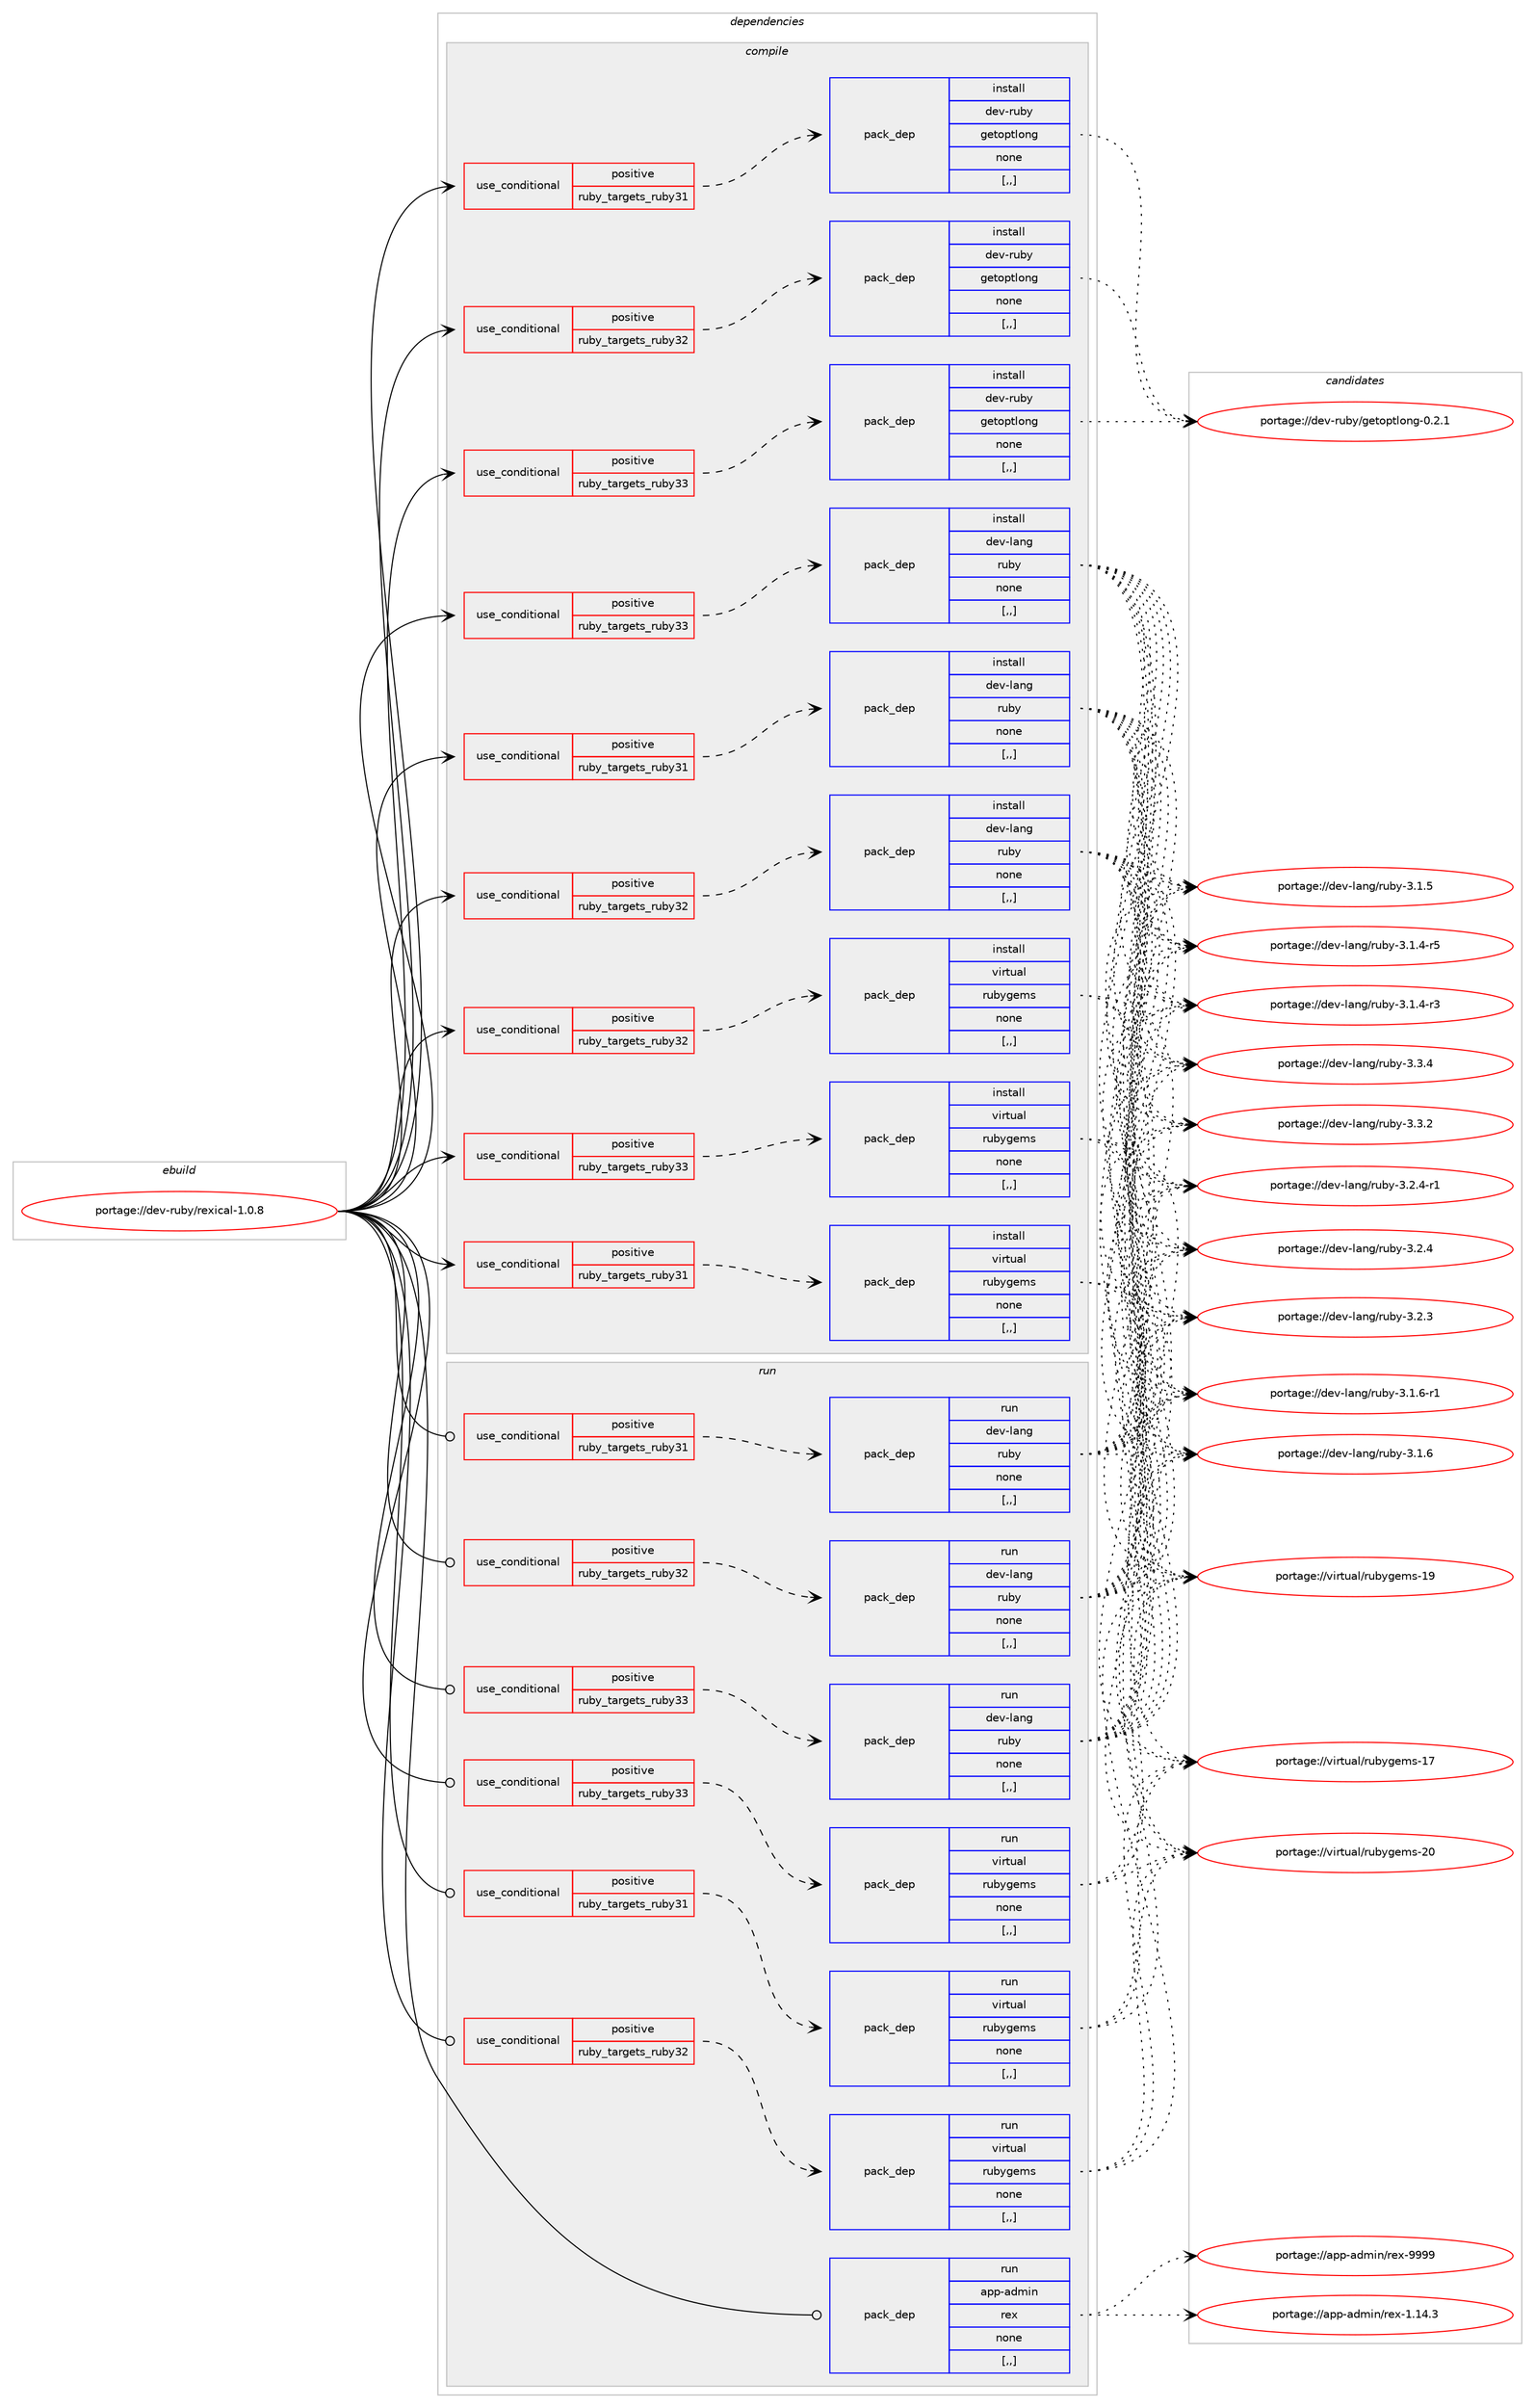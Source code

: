 digraph prolog {

# *************
# Graph options
# *************

newrank=true;
concentrate=true;
compound=true;
graph [rankdir=LR,fontname=Helvetica,fontsize=10,ranksep=1.5];#, ranksep=2.5, nodesep=0.2];
edge  [arrowhead=vee];
node  [fontname=Helvetica,fontsize=10];

# **********
# The ebuild
# **********

subgraph cluster_leftcol {
color=gray;
rank=same;
label=<<i>ebuild</i>>;
id [label="portage://dev-ruby/rexical-1.0.8", color=red, width=4, href="../dev-ruby/rexical-1.0.8.svg"];
}

# ****************
# The dependencies
# ****************

subgraph cluster_midcol {
color=gray;
label=<<i>dependencies</i>>;
subgraph cluster_compile {
fillcolor="#eeeeee";
style=filled;
label=<<i>compile</i>>;
subgraph cond54083 {
dependency197540 [label=<<TABLE BORDER="0" CELLBORDER="1" CELLSPACING="0" CELLPADDING="4"><TR><TD ROWSPAN="3" CELLPADDING="10">use_conditional</TD></TR><TR><TD>positive</TD></TR><TR><TD>ruby_targets_ruby31</TD></TR></TABLE>>, shape=none, color=red];
subgraph pack142109 {
dependency197541 [label=<<TABLE BORDER="0" CELLBORDER="1" CELLSPACING="0" CELLPADDING="4" WIDTH="220"><TR><TD ROWSPAN="6" CELLPADDING="30">pack_dep</TD></TR><TR><TD WIDTH="110">install</TD></TR><TR><TD>dev-lang</TD></TR><TR><TD>ruby</TD></TR><TR><TD>none</TD></TR><TR><TD>[,,]</TD></TR></TABLE>>, shape=none, color=blue];
}
dependency197540:e -> dependency197541:w [weight=20,style="dashed",arrowhead="vee"];
}
id:e -> dependency197540:w [weight=20,style="solid",arrowhead="vee"];
subgraph cond54084 {
dependency197542 [label=<<TABLE BORDER="0" CELLBORDER="1" CELLSPACING="0" CELLPADDING="4"><TR><TD ROWSPAN="3" CELLPADDING="10">use_conditional</TD></TR><TR><TD>positive</TD></TR><TR><TD>ruby_targets_ruby31</TD></TR></TABLE>>, shape=none, color=red];
subgraph pack142110 {
dependency197543 [label=<<TABLE BORDER="0" CELLBORDER="1" CELLSPACING="0" CELLPADDING="4" WIDTH="220"><TR><TD ROWSPAN="6" CELLPADDING="30">pack_dep</TD></TR><TR><TD WIDTH="110">install</TD></TR><TR><TD>dev-ruby</TD></TR><TR><TD>getoptlong</TD></TR><TR><TD>none</TD></TR><TR><TD>[,,]</TD></TR></TABLE>>, shape=none, color=blue];
}
dependency197542:e -> dependency197543:w [weight=20,style="dashed",arrowhead="vee"];
}
id:e -> dependency197542:w [weight=20,style="solid",arrowhead="vee"];
subgraph cond54085 {
dependency197544 [label=<<TABLE BORDER="0" CELLBORDER="1" CELLSPACING="0" CELLPADDING="4"><TR><TD ROWSPAN="3" CELLPADDING="10">use_conditional</TD></TR><TR><TD>positive</TD></TR><TR><TD>ruby_targets_ruby31</TD></TR></TABLE>>, shape=none, color=red];
subgraph pack142111 {
dependency197545 [label=<<TABLE BORDER="0" CELLBORDER="1" CELLSPACING="0" CELLPADDING="4" WIDTH="220"><TR><TD ROWSPAN="6" CELLPADDING="30">pack_dep</TD></TR><TR><TD WIDTH="110">install</TD></TR><TR><TD>virtual</TD></TR><TR><TD>rubygems</TD></TR><TR><TD>none</TD></TR><TR><TD>[,,]</TD></TR></TABLE>>, shape=none, color=blue];
}
dependency197544:e -> dependency197545:w [weight=20,style="dashed",arrowhead="vee"];
}
id:e -> dependency197544:w [weight=20,style="solid",arrowhead="vee"];
subgraph cond54086 {
dependency197546 [label=<<TABLE BORDER="0" CELLBORDER="1" CELLSPACING="0" CELLPADDING="4"><TR><TD ROWSPAN="3" CELLPADDING="10">use_conditional</TD></TR><TR><TD>positive</TD></TR><TR><TD>ruby_targets_ruby32</TD></TR></TABLE>>, shape=none, color=red];
subgraph pack142112 {
dependency197547 [label=<<TABLE BORDER="0" CELLBORDER="1" CELLSPACING="0" CELLPADDING="4" WIDTH="220"><TR><TD ROWSPAN="6" CELLPADDING="30">pack_dep</TD></TR><TR><TD WIDTH="110">install</TD></TR><TR><TD>dev-lang</TD></TR><TR><TD>ruby</TD></TR><TR><TD>none</TD></TR><TR><TD>[,,]</TD></TR></TABLE>>, shape=none, color=blue];
}
dependency197546:e -> dependency197547:w [weight=20,style="dashed",arrowhead="vee"];
}
id:e -> dependency197546:w [weight=20,style="solid",arrowhead="vee"];
subgraph cond54087 {
dependency197548 [label=<<TABLE BORDER="0" CELLBORDER="1" CELLSPACING="0" CELLPADDING="4"><TR><TD ROWSPAN="3" CELLPADDING="10">use_conditional</TD></TR><TR><TD>positive</TD></TR><TR><TD>ruby_targets_ruby32</TD></TR></TABLE>>, shape=none, color=red];
subgraph pack142113 {
dependency197549 [label=<<TABLE BORDER="0" CELLBORDER="1" CELLSPACING="0" CELLPADDING="4" WIDTH="220"><TR><TD ROWSPAN="6" CELLPADDING="30">pack_dep</TD></TR><TR><TD WIDTH="110">install</TD></TR><TR><TD>dev-ruby</TD></TR><TR><TD>getoptlong</TD></TR><TR><TD>none</TD></TR><TR><TD>[,,]</TD></TR></TABLE>>, shape=none, color=blue];
}
dependency197548:e -> dependency197549:w [weight=20,style="dashed",arrowhead="vee"];
}
id:e -> dependency197548:w [weight=20,style="solid",arrowhead="vee"];
subgraph cond54088 {
dependency197550 [label=<<TABLE BORDER="0" CELLBORDER="1" CELLSPACING="0" CELLPADDING="4"><TR><TD ROWSPAN="3" CELLPADDING="10">use_conditional</TD></TR><TR><TD>positive</TD></TR><TR><TD>ruby_targets_ruby32</TD></TR></TABLE>>, shape=none, color=red];
subgraph pack142114 {
dependency197551 [label=<<TABLE BORDER="0" CELLBORDER="1" CELLSPACING="0" CELLPADDING="4" WIDTH="220"><TR><TD ROWSPAN="6" CELLPADDING="30">pack_dep</TD></TR><TR><TD WIDTH="110">install</TD></TR><TR><TD>virtual</TD></TR><TR><TD>rubygems</TD></TR><TR><TD>none</TD></TR><TR><TD>[,,]</TD></TR></TABLE>>, shape=none, color=blue];
}
dependency197550:e -> dependency197551:w [weight=20,style="dashed",arrowhead="vee"];
}
id:e -> dependency197550:w [weight=20,style="solid",arrowhead="vee"];
subgraph cond54089 {
dependency197552 [label=<<TABLE BORDER="0" CELLBORDER="1" CELLSPACING="0" CELLPADDING="4"><TR><TD ROWSPAN="3" CELLPADDING="10">use_conditional</TD></TR><TR><TD>positive</TD></TR><TR><TD>ruby_targets_ruby33</TD></TR></TABLE>>, shape=none, color=red];
subgraph pack142115 {
dependency197553 [label=<<TABLE BORDER="0" CELLBORDER="1" CELLSPACING="0" CELLPADDING="4" WIDTH="220"><TR><TD ROWSPAN="6" CELLPADDING="30">pack_dep</TD></TR><TR><TD WIDTH="110">install</TD></TR><TR><TD>dev-lang</TD></TR><TR><TD>ruby</TD></TR><TR><TD>none</TD></TR><TR><TD>[,,]</TD></TR></TABLE>>, shape=none, color=blue];
}
dependency197552:e -> dependency197553:w [weight=20,style="dashed",arrowhead="vee"];
}
id:e -> dependency197552:w [weight=20,style="solid",arrowhead="vee"];
subgraph cond54090 {
dependency197554 [label=<<TABLE BORDER="0" CELLBORDER="1" CELLSPACING="0" CELLPADDING="4"><TR><TD ROWSPAN="3" CELLPADDING="10">use_conditional</TD></TR><TR><TD>positive</TD></TR><TR><TD>ruby_targets_ruby33</TD></TR></TABLE>>, shape=none, color=red];
subgraph pack142116 {
dependency197555 [label=<<TABLE BORDER="0" CELLBORDER="1" CELLSPACING="0" CELLPADDING="4" WIDTH="220"><TR><TD ROWSPAN="6" CELLPADDING="30">pack_dep</TD></TR><TR><TD WIDTH="110">install</TD></TR><TR><TD>dev-ruby</TD></TR><TR><TD>getoptlong</TD></TR><TR><TD>none</TD></TR><TR><TD>[,,]</TD></TR></TABLE>>, shape=none, color=blue];
}
dependency197554:e -> dependency197555:w [weight=20,style="dashed",arrowhead="vee"];
}
id:e -> dependency197554:w [weight=20,style="solid",arrowhead="vee"];
subgraph cond54091 {
dependency197556 [label=<<TABLE BORDER="0" CELLBORDER="1" CELLSPACING="0" CELLPADDING="4"><TR><TD ROWSPAN="3" CELLPADDING="10">use_conditional</TD></TR><TR><TD>positive</TD></TR><TR><TD>ruby_targets_ruby33</TD></TR></TABLE>>, shape=none, color=red];
subgraph pack142117 {
dependency197557 [label=<<TABLE BORDER="0" CELLBORDER="1" CELLSPACING="0" CELLPADDING="4" WIDTH="220"><TR><TD ROWSPAN="6" CELLPADDING="30">pack_dep</TD></TR><TR><TD WIDTH="110">install</TD></TR><TR><TD>virtual</TD></TR><TR><TD>rubygems</TD></TR><TR><TD>none</TD></TR><TR><TD>[,,]</TD></TR></TABLE>>, shape=none, color=blue];
}
dependency197556:e -> dependency197557:w [weight=20,style="dashed",arrowhead="vee"];
}
id:e -> dependency197556:w [weight=20,style="solid",arrowhead="vee"];
}
subgraph cluster_compileandrun {
fillcolor="#eeeeee";
style=filled;
label=<<i>compile and run</i>>;
}
subgraph cluster_run {
fillcolor="#eeeeee";
style=filled;
label=<<i>run</i>>;
subgraph cond54092 {
dependency197558 [label=<<TABLE BORDER="0" CELLBORDER="1" CELLSPACING="0" CELLPADDING="4"><TR><TD ROWSPAN="3" CELLPADDING="10">use_conditional</TD></TR><TR><TD>positive</TD></TR><TR><TD>ruby_targets_ruby31</TD></TR></TABLE>>, shape=none, color=red];
subgraph pack142118 {
dependency197559 [label=<<TABLE BORDER="0" CELLBORDER="1" CELLSPACING="0" CELLPADDING="4" WIDTH="220"><TR><TD ROWSPAN="6" CELLPADDING="30">pack_dep</TD></TR><TR><TD WIDTH="110">run</TD></TR><TR><TD>dev-lang</TD></TR><TR><TD>ruby</TD></TR><TR><TD>none</TD></TR><TR><TD>[,,]</TD></TR></TABLE>>, shape=none, color=blue];
}
dependency197558:e -> dependency197559:w [weight=20,style="dashed",arrowhead="vee"];
}
id:e -> dependency197558:w [weight=20,style="solid",arrowhead="odot"];
subgraph cond54093 {
dependency197560 [label=<<TABLE BORDER="0" CELLBORDER="1" CELLSPACING="0" CELLPADDING="4"><TR><TD ROWSPAN="3" CELLPADDING="10">use_conditional</TD></TR><TR><TD>positive</TD></TR><TR><TD>ruby_targets_ruby31</TD></TR></TABLE>>, shape=none, color=red];
subgraph pack142119 {
dependency197561 [label=<<TABLE BORDER="0" CELLBORDER="1" CELLSPACING="0" CELLPADDING="4" WIDTH="220"><TR><TD ROWSPAN="6" CELLPADDING="30">pack_dep</TD></TR><TR><TD WIDTH="110">run</TD></TR><TR><TD>virtual</TD></TR><TR><TD>rubygems</TD></TR><TR><TD>none</TD></TR><TR><TD>[,,]</TD></TR></TABLE>>, shape=none, color=blue];
}
dependency197560:e -> dependency197561:w [weight=20,style="dashed",arrowhead="vee"];
}
id:e -> dependency197560:w [weight=20,style="solid",arrowhead="odot"];
subgraph cond54094 {
dependency197562 [label=<<TABLE BORDER="0" CELLBORDER="1" CELLSPACING="0" CELLPADDING="4"><TR><TD ROWSPAN="3" CELLPADDING="10">use_conditional</TD></TR><TR><TD>positive</TD></TR><TR><TD>ruby_targets_ruby32</TD></TR></TABLE>>, shape=none, color=red];
subgraph pack142120 {
dependency197563 [label=<<TABLE BORDER="0" CELLBORDER="1" CELLSPACING="0" CELLPADDING="4" WIDTH="220"><TR><TD ROWSPAN="6" CELLPADDING="30">pack_dep</TD></TR><TR><TD WIDTH="110">run</TD></TR><TR><TD>dev-lang</TD></TR><TR><TD>ruby</TD></TR><TR><TD>none</TD></TR><TR><TD>[,,]</TD></TR></TABLE>>, shape=none, color=blue];
}
dependency197562:e -> dependency197563:w [weight=20,style="dashed",arrowhead="vee"];
}
id:e -> dependency197562:w [weight=20,style="solid",arrowhead="odot"];
subgraph cond54095 {
dependency197564 [label=<<TABLE BORDER="0" CELLBORDER="1" CELLSPACING="0" CELLPADDING="4"><TR><TD ROWSPAN="3" CELLPADDING="10">use_conditional</TD></TR><TR><TD>positive</TD></TR><TR><TD>ruby_targets_ruby32</TD></TR></TABLE>>, shape=none, color=red];
subgraph pack142121 {
dependency197565 [label=<<TABLE BORDER="0" CELLBORDER="1" CELLSPACING="0" CELLPADDING="4" WIDTH="220"><TR><TD ROWSPAN="6" CELLPADDING="30">pack_dep</TD></TR><TR><TD WIDTH="110">run</TD></TR><TR><TD>virtual</TD></TR><TR><TD>rubygems</TD></TR><TR><TD>none</TD></TR><TR><TD>[,,]</TD></TR></TABLE>>, shape=none, color=blue];
}
dependency197564:e -> dependency197565:w [weight=20,style="dashed",arrowhead="vee"];
}
id:e -> dependency197564:w [weight=20,style="solid",arrowhead="odot"];
subgraph cond54096 {
dependency197566 [label=<<TABLE BORDER="0" CELLBORDER="1" CELLSPACING="0" CELLPADDING="4"><TR><TD ROWSPAN="3" CELLPADDING="10">use_conditional</TD></TR><TR><TD>positive</TD></TR><TR><TD>ruby_targets_ruby33</TD></TR></TABLE>>, shape=none, color=red];
subgraph pack142122 {
dependency197567 [label=<<TABLE BORDER="0" CELLBORDER="1" CELLSPACING="0" CELLPADDING="4" WIDTH="220"><TR><TD ROWSPAN="6" CELLPADDING="30">pack_dep</TD></TR><TR><TD WIDTH="110">run</TD></TR><TR><TD>dev-lang</TD></TR><TR><TD>ruby</TD></TR><TR><TD>none</TD></TR><TR><TD>[,,]</TD></TR></TABLE>>, shape=none, color=blue];
}
dependency197566:e -> dependency197567:w [weight=20,style="dashed",arrowhead="vee"];
}
id:e -> dependency197566:w [weight=20,style="solid",arrowhead="odot"];
subgraph cond54097 {
dependency197568 [label=<<TABLE BORDER="0" CELLBORDER="1" CELLSPACING="0" CELLPADDING="4"><TR><TD ROWSPAN="3" CELLPADDING="10">use_conditional</TD></TR><TR><TD>positive</TD></TR><TR><TD>ruby_targets_ruby33</TD></TR></TABLE>>, shape=none, color=red];
subgraph pack142123 {
dependency197569 [label=<<TABLE BORDER="0" CELLBORDER="1" CELLSPACING="0" CELLPADDING="4" WIDTH="220"><TR><TD ROWSPAN="6" CELLPADDING="30">pack_dep</TD></TR><TR><TD WIDTH="110">run</TD></TR><TR><TD>virtual</TD></TR><TR><TD>rubygems</TD></TR><TR><TD>none</TD></TR><TR><TD>[,,]</TD></TR></TABLE>>, shape=none, color=blue];
}
dependency197568:e -> dependency197569:w [weight=20,style="dashed",arrowhead="vee"];
}
id:e -> dependency197568:w [weight=20,style="solid",arrowhead="odot"];
subgraph pack142124 {
dependency197570 [label=<<TABLE BORDER="0" CELLBORDER="1" CELLSPACING="0" CELLPADDING="4" WIDTH="220"><TR><TD ROWSPAN="6" CELLPADDING="30">pack_dep</TD></TR><TR><TD WIDTH="110">run</TD></TR><TR><TD>app-admin</TD></TR><TR><TD>rex</TD></TR><TR><TD>none</TD></TR><TR><TD>[,,]</TD></TR></TABLE>>, shape=none, color=blue];
}
id:e -> dependency197570:w [weight=20,style="solid",arrowhead="odot"];
}
}

# **************
# The candidates
# **************

subgraph cluster_choices {
rank=same;
color=gray;
label=<<i>candidates</i>>;

subgraph choice142109 {
color=black;
nodesep=1;
choice10010111845108971101034711411798121455146514652 [label="portage://dev-lang/ruby-3.3.4", color=red, width=4,href="../dev-lang/ruby-3.3.4.svg"];
choice10010111845108971101034711411798121455146514650 [label="portage://dev-lang/ruby-3.3.2", color=red, width=4,href="../dev-lang/ruby-3.3.2.svg"];
choice100101118451089711010347114117981214551465046524511449 [label="portage://dev-lang/ruby-3.2.4-r1", color=red, width=4,href="../dev-lang/ruby-3.2.4-r1.svg"];
choice10010111845108971101034711411798121455146504652 [label="portage://dev-lang/ruby-3.2.4", color=red, width=4,href="../dev-lang/ruby-3.2.4.svg"];
choice10010111845108971101034711411798121455146504651 [label="portage://dev-lang/ruby-3.2.3", color=red, width=4,href="../dev-lang/ruby-3.2.3.svg"];
choice100101118451089711010347114117981214551464946544511449 [label="portage://dev-lang/ruby-3.1.6-r1", color=red, width=4,href="../dev-lang/ruby-3.1.6-r1.svg"];
choice10010111845108971101034711411798121455146494654 [label="portage://dev-lang/ruby-3.1.6", color=red, width=4,href="../dev-lang/ruby-3.1.6.svg"];
choice10010111845108971101034711411798121455146494653 [label="portage://dev-lang/ruby-3.1.5", color=red, width=4,href="../dev-lang/ruby-3.1.5.svg"];
choice100101118451089711010347114117981214551464946524511453 [label="portage://dev-lang/ruby-3.1.4-r5", color=red, width=4,href="../dev-lang/ruby-3.1.4-r5.svg"];
choice100101118451089711010347114117981214551464946524511451 [label="portage://dev-lang/ruby-3.1.4-r3", color=red, width=4,href="../dev-lang/ruby-3.1.4-r3.svg"];
dependency197541:e -> choice10010111845108971101034711411798121455146514652:w [style=dotted,weight="100"];
dependency197541:e -> choice10010111845108971101034711411798121455146514650:w [style=dotted,weight="100"];
dependency197541:e -> choice100101118451089711010347114117981214551465046524511449:w [style=dotted,weight="100"];
dependency197541:e -> choice10010111845108971101034711411798121455146504652:w [style=dotted,weight="100"];
dependency197541:e -> choice10010111845108971101034711411798121455146504651:w [style=dotted,weight="100"];
dependency197541:e -> choice100101118451089711010347114117981214551464946544511449:w [style=dotted,weight="100"];
dependency197541:e -> choice10010111845108971101034711411798121455146494654:w [style=dotted,weight="100"];
dependency197541:e -> choice10010111845108971101034711411798121455146494653:w [style=dotted,weight="100"];
dependency197541:e -> choice100101118451089711010347114117981214551464946524511453:w [style=dotted,weight="100"];
dependency197541:e -> choice100101118451089711010347114117981214551464946524511451:w [style=dotted,weight="100"];
}
subgraph choice142110 {
color=black;
nodesep=1;
choice100101118451141179812147103101116111112116108111110103454846504649 [label="portage://dev-ruby/getoptlong-0.2.1", color=red, width=4,href="../dev-ruby/getoptlong-0.2.1.svg"];
dependency197543:e -> choice100101118451141179812147103101116111112116108111110103454846504649:w [style=dotted,weight="100"];
}
subgraph choice142111 {
color=black;
nodesep=1;
choice118105114116117971084711411798121103101109115455048 [label="portage://virtual/rubygems-20", color=red, width=4,href="../virtual/rubygems-20.svg"];
choice118105114116117971084711411798121103101109115454957 [label="portage://virtual/rubygems-19", color=red, width=4,href="../virtual/rubygems-19.svg"];
choice118105114116117971084711411798121103101109115454955 [label="portage://virtual/rubygems-17", color=red, width=4,href="../virtual/rubygems-17.svg"];
dependency197545:e -> choice118105114116117971084711411798121103101109115455048:w [style=dotted,weight="100"];
dependency197545:e -> choice118105114116117971084711411798121103101109115454957:w [style=dotted,weight="100"];
dependency197545:e -> choice118105114116117971084711411798121103101109115454955:w [style=dotted,weight="100"];
}
subgraph choice142112 {
color=black;
nodesep=1;
choice10010111845108971101034711411798121455146514652 [label="portage://dev-lang/ruby-3.3.4", color=red, width=4,href="../dev-lang/ruby-3.3.4.svg"];
choice10010111845108971101034711411798121455146514650 [label="portage://dev-lang/ruby-3.3.2", color=red, width=4,href="../dev-lang/ruby-3.3.2.svg"];
choice100101118451089711010347114117981214551465046524511449 [label="portage://dev-lang/ruby-3.2.4-r1", color=red, width=4,href="../dev-lang/ruby-3.2.4-r1.svg"];
choice10010111845108971101034711411798121455146504652 [label="portage://dev-lang/ruby-3.2.4", color=red, width=4,href="../dev-lang/ruby-3.2.4.svg"];
choice10010111845108971101034711411798121455146504651 [label="portage://dev-lang/ruby-3.2.3", color=red, width=4,href="../dev-lang/ruby-3.2.3.svg"];
choice100101118451089711010347114117981214551464946544511449 [label="portage://dev-lang/ruby-3.1.6-r1", color=red, width=4,href="../dev-lang/ruby-3.1.6-r1.svg"];
choice10010111845108971101034711411798121455146494654 [label="portage://dev-lang/ruby-3.1.6", color=red, width=4,href="../dev-lang/ruby-3.1.6.svg"];
choice10010111845108971101034711411798121455146494653 [label="portage://dev-lang/ruby-3.1.5", color=red, width=4,href="../dev-lang/ruby-3.1.5.svg"];
choice100101118451089711010347114117981214551464946524511453 [label="portage://dev-lang/ruby-3.1.4-r5", color=red, width=4,href="../dev-lang/ruby-3.1.4-r5.svg"];
choice100101118451089711010347114117981214551464946524511451 [label="portage://dev-lang/ruby-3.1.4-r3", color=red, width=4,href="../dev-lang/ruby-3.1.4-r3.svg"];
dependency197547:e -> choice10010111845108971101034711411798121455146514652:w [style=dotted,weight="100"];
dependency197547:e -> choice10010111845108971101034711411798121455146514650:w [style=dotted,weight="100"];
dependency197547:e -> choice100101118451089711010347114117981214551465046524511449:w [style=dotted,weight="100"];
dependency197547:e -> choice10010111845108971101034711411798121455146504652:w [style=dotted,weight="100"];
dependency197547:e -> choice10010111845108971101034711411798121455146504651:w [style=dotted,weight="100"];
dependency197547:e -> choice100101118451089711010347114117981214551464946544511449:w [style=dotted,weight="100"];
dependency197547:e -> choice10010111845108971101034711411798121455146494654:w [style=dotted,weight="100"];
dependency197547:e -> choice10010111845108971101034711411798121455146494653:w [style=dotted,weight="100"];
dependency197547:e -> choice100101118451089711010347114117981214551464946524511453:w [style=dotted,weight="100"];
dependency197547:e -> choice100101118451089711010347114117981214551464946524511451:w [style=dotted,weight="100"];
}
subgraph choice142113 {
color=black;
nodesep=1;
choice100101118451141179812147103101116111112116108111110103454846504649 [label="portage://dev-ruby/getoptlong-0.2.1", color=red, width=4,href="../dev-ruby/getoptlong-0.2.1.svg"];
dependency197549:e -> choice100101118451141179812147103101116111112116108111110103454846504649:w [style=dotted,weight="100"];
}
subgraph choice142114 {
color=black;
nodesep=1;
choice118105114116117971084711411798121103101109115455048 [label="portage://virtual/rubygems-20", color=red, width=4,href="../virtual/rubygems-20.svg"];
choice118105114116117971084711411798121103101109115454957 [label="portage://virtual/rubygems-19", color=red, width=4,href="../virtual/rubygems-19.svg"];
choice118105114116117971084711411798121103101109115454955 [label="portage://virtual/rubygems-17", color=red, width=4,href="../virtual/rubygems-17.svg"];
dependency197551:e -> choice118105114116117971084711411798121103101109115455048:w [style=dotted,weight="100"];
dependency197551:e -> choice118105114116117971084711411798121103101109115454957:w [style=dotted,weight="100"];
dependency197551:e -> choice118105114116117971084711411798121103101109115454955:w [style=dotted,weight="100"];
}
subgraph choice142115 {
color=black;
nodesep=1;
choice10010111845108971101034711411798121455146514652 [label="portage://dev-lang/ruby-3.3.4", color=red, width=4,href="../dev-lang/ruby-3.3.4.svg"];
choice10010111845108971101034711411798121455146514650 [label="portage://dev-lang/ruby-3.3.2", color=red, width=4,href="../dev-lang/ruby-3.3.2.svg"];
choice100101118451089711010347114117981214551465046524511449 [label="portage://dev-lang/ruby-3.2.4-r1", color=red, width=4,href="../dev-lang/ruby-3.2.4-r1.svg"];
choice10010111845108971101034711411798121455146504652 [label="portage://dev-lang/ruby-3.2.4", color=red, width=4,href="../dev-lang/ruby-3.2.4.svg"];
choice10010111845108971101034711411798121455146504651 [label="portage://dev-lang/ruby-3.2.3", color=red, width=4,href="../dev-lang/ruby-3.2.3.svg"];
choice100101118451089711010347114117981214551464946544511449 [label="portage://dev-lang/ruby-3.1.6-r1", color=red, width=4,href="../dev-lang/ruby-3.1.6-r1.svg"];
choice10010111845108971101034711411798121455146494654 [label="portage://dev-lang/ruby-3.1.6", color=red, width=4,href="../dev-lang/ruby-3.1.6.svg"];
choice10010111845108971101034711411798121455146494653 [label="portage://dev-lang/ruby-3.1.5", color=red, width=4,href="../dev-lang/ruby-3.1.5.svg"];
choice100101118451089711010347114117981214551464946524511453 [label="portage://dev-lang/ruby-3.1.4-r5", color=red, width=4,href="../dev-lang/ruby-3.1.4-r5.svg"];
choice100101118451089711010347114117981214551464946524511451 [label="portage://dev-lang/ruby-3.1.4-r3", color=red, width=4,href="../dev-lang/ruby-3.1.4-r3.svg"];
dependency197553:e -> choice10010111845108971101034711411798121455146514652:w [style=dotted,weight="100"];
dependency197553:e -> choice10010111845108971101034711411798121455146514650:w [style=dotted,weight="100"];
dependency197553:e -> choice100101118451089711010347114117981214551465046524511449:w [style=dotted,weight="100"];
dependency197553:e -> choice10010111845108971101034711411798121455146504652:w [style=dotted,weight="100"];
dependency197553:e -> choice10010111845108971101034711411798121455146504651:w [style=dotted,weight="100"];
dependency197553:e -> choice100101118451089711010347114117981214551464946544511449:w [style=dotted,weight="100"];
dependency197553:e -> choice10010111845108971101034711411798121455146494654:w [style=dotted,weight="100"];
dependency197553:e -> choice10010111845108971101034711411798121455146494653:w [style=dotted,weight="100"];
dependency197553:e -> choice100101118451089711010347114117981214551464946524511453:w [style=dotted,weight="100"];
dependency197553:e -> choice100101118451089711010347114117981214551464946524511451:w [style=dotted,weight="100"];
}
subgraph choice142116 {
color=black;
nodesep=1;
choice100101118451141179812147103101116111112116108111110103454846504649 [label="portage://dev-ruby/getoptlong-0.2.1", color=red, width=4,href="../dev-ruby/getoptlong-0.2.1.svg"];
dependency197555:e -> choice100101118451141179812147103101116111112116108111110103454846504649:w [style=dotted,weight="100"];
}
subgraph choice142117 {
color=black;
nodesep=1;
choice118105114116117971084711411798121103101109115455048 [label="portage://virtual/rubygems-20", color=red, width=4,href="../virtual/rubygems-20.svg"];
choice118105114116117971084711411798121103101109115454957 [label="portage://virtual/rubygems-19", color=red, width=4,href="../virtual/rubygems-19.svg"];
choice118105114116117971084711411798121103101109115454955 [label="portage://virtual/rubygems-17", color=red, width=4,href="../virtual/rubygems-17.svg"];
dependency197557:e -> choice118105114116117971084711411798121103101109115455048:w [style=dotted,weight="100"];
dependency197557:e -> choice118105114116117971084711411798121103101109115454957:w [style=dotted,weight="100"];
dependency197557:e -> choice118105114116117971084711411798121103101109115454955:w [style=dotted,weight="100"];
}
subgraph choice142118 {
color=black;
nodesep=1;
choice10010111845108971101034711411798121455146514652 [label="portage://dev-lang/ruby-3.3.4", color=red, width=4,href="../dev-lang/ruby-3.3.4.svg"];
choice10010111845108971101034711411798121455146514650 [label="portage://dev-lang/ruby-3.3.2", color=red, width=4,href="../dev-lang/ruby-3.3.2.svg"];
choice100101118451089711010347114117981214551465046524511449 [label="portage://dev-lang/ruby-3.2.4-r1", color=red, width=4,href="../dev-lang/ruby-3.2.4-r1.svg"];
choice10010111845108971101034711411798121455146504652 [label="portage://dev-lang/ruby-3.2.4", color=red, width=4,href="../dev-lang/ruby-3.2.4.svg"];
choice10010111845108971101034711411798121455146504651 [label="portage://dev-lang/ruby-3.2.3", color=red, width=4,href="../dev-lang/ruby-3.2.3.svg"];
choice100101118451089711010347114117981214551464946544511449 [label="portage://dev-lang/ruby-3.1.6-r1", color=red, width=4,href="../dev-lang/ruby-3.1.6-r1.svg"];
choice10010111845108971101034711411798121455146494654 [label="portage://dev-lang/ruby-3.1.6", color=red, width=4,href="../dev-lang/ruby-3.1.6.svg"];
choice10010111845108971101034711411798121455146494653 [label="portage://dev-lang/ruby-3.1.5", color=red, width=4,href="../dev-lang/ruby-3.1.5.svg"];
choice100101118451089711010347114117981214551464946524511453 [label="portage://dev-lang/ruby-3.1.4-r5", color=red, width=4,href="../dev-lang/ruby-3.1.4-r5.svg"];
choice100101118451089711010347114117981214551464946524511451 [label="portage://dev-lang/ruby-3.1.4-r3", color=red, width=4,href="../dev-lang/ruby-3.1.4-r3.svg"];
dependency197559:e -> choice10010111845108971101034711411798121455146514652:w [style=dotted,weight="100"];
dependency197559:e -> choice10010111845108971101034711411798121455146514650:w [style=dotted,weight="100"];
dependency197559:e -> choice100101118451089711010347114117981214551465046524511449:w [style=dotted,weight="100"];
dependency197559:e -> choice10010111845108971101034711411798121455146504652:w [style=dotted,weight="100"];
dependency197559:e -> choice10010111845108971101034711411798121455146504651:w [style=dotted,weight="100"];
dependency197559:e -> choice100101118451089711010347114117981214551464946544511449:w [style=dotted,weight="100"];
dependency197559:e -> choice10010111845108971101034711411798121455146494654:w [style=dotted,weight="100"];
dependency197559:e -> choice10010111845108971101034711411798121455146494653:w [style=dotted,weight="100"];
dependency197559:e -> choice100101118451089711010347114117981214551464946524511453:w [style=dotted,weight="100"];
dependency197559:e -> choice100101118451089711010347114117981214551464946524511451:w [style=dotted,weight="100"];
}
subgraph choice142119 {
color=black;
nodesep=1;
choice118105114116117971084711411798121103101109115455048 [label="portage://virtual/rubygems-20", color=red, width=4,href="../virtual/rubygems-20.svg"];
choice118105114116117971084711411798121103101109115454957 [label="portage://virtual/rubygems-19", color=red, width=4,href="../virtual/rubygems-19.svg"];
choice118105114116117971084711411798121103101109115454955 [label="portage://virtual/rubygems-17", color=red, width=4,href="../virtual/rubygems-17.svg"];
dependency197561:e -> choice118105114116117971084711411798121103101109115455048:w [style=dotted,weight="100"];
dependency197561:e -> choice118105114116117971084711411798121103101109115454957:w [style=dotted,weight="100"];
dependency197561:e -> choice118105114116117971084711411798121103101109115454955:w [style=dotted,weight="100"];
}
subgraph choice142120 {
color=black;
nodesep=1;
choice10010111845108971101034711411798121455146514652 [label="portage://dev-lang/ruby-3.3.4", color=red, width=4,href="../dev-lang/ruby-3.3.4.svg"];
choice10010111845108971101034711411798121455146514650 [label="portage://dev-lang/ruby-3.3.2", color=red, width=4,href="../dev-lang/ruby-3.3.2.svg"];
choice100101118451089711010347114117981214551465046524511449 [label="portage://dev-lang/ruby-3.2.4-r1", color=red, width=4,href="../dev-lang/ruby-3.2.4-r1.svg"];
choice10010111845108971101034711411798121455146504652 [label="portage://dev-lang/ruby-3.2.4", color=red, width=4,href="../dev-lang/ruby-3.2.4.svg"];
choice10010111845108971101034711411798121455146504651 [label="portage://dev-lang/ruby-3.2.3", color=red, width=4,href="../dev-lang/ruby-3.2.3.svg"];
choice100101118451089711010347114117981214551464946544511449 [label="portage://dev-lang/ruby-3.1.6-r1", color=red, width=4,href="../dev-lang/ruby-3.1.6-r1.svg"];
choice10010111845108971101034711411798121455146494654 [label="portage://dev-lang/ruby-3.1.6", color=red, width=4,href="../dev-lang/ruby-3.1.6.svg"];
choice10010111845108971101034711411798121455146494653 [label="portage://dev-lang/ruby-3.1.5", color=red, width=4,href="../dev-lang/ruby-3.1.5.svg"];
choice100101118451089711010347114117981214551464946524511453 [label="portage://dev-lang/ruby-3.1.4-r5", color=red, width=4,href="../dev-lang/ruby-3.1.4-r5.svg"];
choice100101118451089711010347114117981214551464946524511451 [label="portage://dev-lang/ruby-3.1.4-r3", color=red, width=4,href="../dev-lang/ruby-3.1.4-r3.svg"];
dependency197563:e -> choice10010111845108971101034711411798121455146514652:w [style=dotted,weight="100"];
dependency197563:e -> choice10010111845108971101034711411798121455146514650:w [style=dotted,weight="100"];
dependency197563:e -> choice100101118451089711010347114117981214551465046524511449:w [style=dotted,weight="100"];
dependency197563:e -> choice10010111845108971101034711411798121455146504652:w [style=dotted,weight="100"];
dependency197563:e -> choice10010111845108971101034711411798121455146504651:w [style=dotted,weight="100"];
dependency197563:e -> choice100101118451089711010347114117981214551464946544511449:w [style=dotted,weight="100"];
dependency197563:e -> choice10010111845108971101034711411798121455146494654:w [style=dotted,weight="100"];
dependency197563:e -> choice10010111845108971101034711411798121455146494653:w [style=dotted,weight="100"];
dependency197563:e -> choice100101118451089711010347114117981214551464946524511453:w [style=dotted,weight="100"];
dependency197563:e -> choice100101118451089711010347114117981214551464946524511451:w [style=dotted,weight="100"];
}
subgraph choice142121 {
color=black;
nodesep=1;
choice118105114116117971084711411798121103101109115455048 [label="portage://virtual/rubygems-20", color=red, width=4,href="../virtual/rubygems-20.svg"];
choice118105114116117971084711411798121103101109115454957 [label="portage://virtual/rubygems-19", color=red, width=4,href="../virtual/rubygems-19.svg"];
choice118105114116117971084711411798121103101109115454955 [label="portage://virtual/rubygems-17", color=red, width=4,href="../virtual/rubygems-17.svg"];
dependency197565:e -> choice118105114116117971084711411798121103101109115455048:w [style=dotted,weight="100"];
dependency197565:e -> choice118105114116117971084711411798121103101109115454957:w [style=dotted,weight="100"];
dependency197565:e -> choice118105114116117971084711411798121103101109115454955:w [style=dotted,weight="100"];
}
subgraph choice142122 {
color=black;
nodesep=1;
choice10010111845108971101034711411798121455146514652 [label="portage://dev-lang/ruby-3.3.4", color=red, width=4,href="../dev-lang/ruby-3.3.4.svg"];
choice10010111845108971101034711411798121455146514650 [label="portage://dev-lang/ruby-3.3.2", color=red, width=4,href="../dev-lang/ruby-3.3.2.svg"];
choice100101118451089711010347114117981214551465046524511449 [label="portage://dev-lang/ruby-3.2.4-r1", color=red, width=4,href="../dev-lang/ruby-3.2.4-r1.svg"];
choice10010111845108971101034711411798121455146504652 [label="portage://dev-lang/ruby-3.2.4", color=red, width=4,href="../dev-lang/ruby-3.2.4.svg"];
choice10010111845108971101034711411798121455146504651 [label="portage://dev-lang/ruby-3.2.3", color=red, width=4,href="../dev-lang/ruby-3.2.3.svg"];
choice100101118451089711010347114117981214551464946544511449 [label="portage://dev-lang/ruby-3.1.6-r1", color=red, width=4,href="../dev-lang/ruby-3.1.6-r1.svg"];
choice10010111845108971101034711411798121455146494654 [label="portage://dev-lang/ruby-3.1.6", color=red, width=4,href="../dev-lang/ruby-3.1.6.svg"];
choice10010111845108971101034711411798121455146494653 [label="portage://dev-lang/ruby-3.1.5", color=red, width=4,href="../dev-lang/ruby-3.1.5.svg"];
choice100101118451089711010347114117981214551464946524511453 [label="portage://dev-lang/ruby-3.1.4-r5", color=red, width=4,href="../dev-lang/ruby-3.1.4-r5.svg"];
choice100101118451089711010347114117981214551464946524511451 [label="portage://dev-lang/ruby-3.1.4-r3", color=red, width=4,href="../dev-lang/ruby-3.1.4-r3.svg"];
dependency197567:e -> choice10010111845108971101034711411798121455146514652:w [style=dotted,weight="100"];
dependency197567:e -> choice10010111845108971101034711411798121455146514650:w [style=dotted,weight="100"];
dependency197567:e -> choice100101118451089711010347114117981214551465046524511449:w [style=dotted,weight="100"];
dependency197567:e -> choice10010111845108971101034711411798121455146504652:w [style=dotted,weight="100"];
dependency197567:e -> choice10010111845108971101034711411798121455146504651:w [style=dotted,weight="100"];
dependency197567:e -> choice100101118451089711010347114117981214551464946544511449:w [style=dotted,weight="100"];
dependency197567:e -> choice10010111845108971101034711411798121455146494654:w [style=dotted,weight="100"];
dependency197567:e -> choice10010111845108971101034711411798121455146494653:w [style=dotted,weight="100"];
dependency197567:e -> choice100101118451089711010347114117981214551464946524511453:w [style=dotted,weight="100"];
dependency197567:e -> choice100101118451089711010347114117981214551464946524511451:w [style=dotted,weight="100"];
}
subgraph choice142123 {
color=black;
nodesep=1;
choice118105114116117971084711411798121103101109115455048 [label="portage://virtual/rubygems-20", color=red, width=4,href="../virtual/rubygems-20.svg"];
choice118105114116117971084711411798121103101109115454957 [label="portage://virtual/rubygems-19", color=red, width=4,href="../virtual/rubygems-19.svg"];
choice118105114116117971084711411798121103101109115454955 [label="portage://virtual/rubygems-17", color=red, width=4,href="../virtual/rubygems-17.svg"];
dependency197569:e -> choice118105114116117971084711411798121103101109115455048:w [style=dotted,weight="100"];
dependency197569:e -> choice118105114116117971084711411798121103101109115454957:w [style=dotted,weight="100"];
dependency197569:e -> choice118105114116117971084711411798121103101109115454955:w [style=dotted,weight="100"];
}
subgraph choice142124 {
color=black;
nodesep=1;
choice971121124597100109105110471141011204557575757 [label="portage://app-admin/rex-9999", color=red, width=4,href="../app-admin/rex-9999.svg"];
choice9711211245971001091051104711410112045494649524651 [label="portage://app-admin/rex-1.14.3", color=red, width=4,href="../app-admin/rex-1.14.3.svg"];
dependency197570:e -> choice971121124597100109105110471141011204557575757:w [style=dotted,weight="100"];
dependency197570:e -> choice9711211245971001091051104711410112045494649524651:w [style=dotted,weight="100"];
}
}

}
